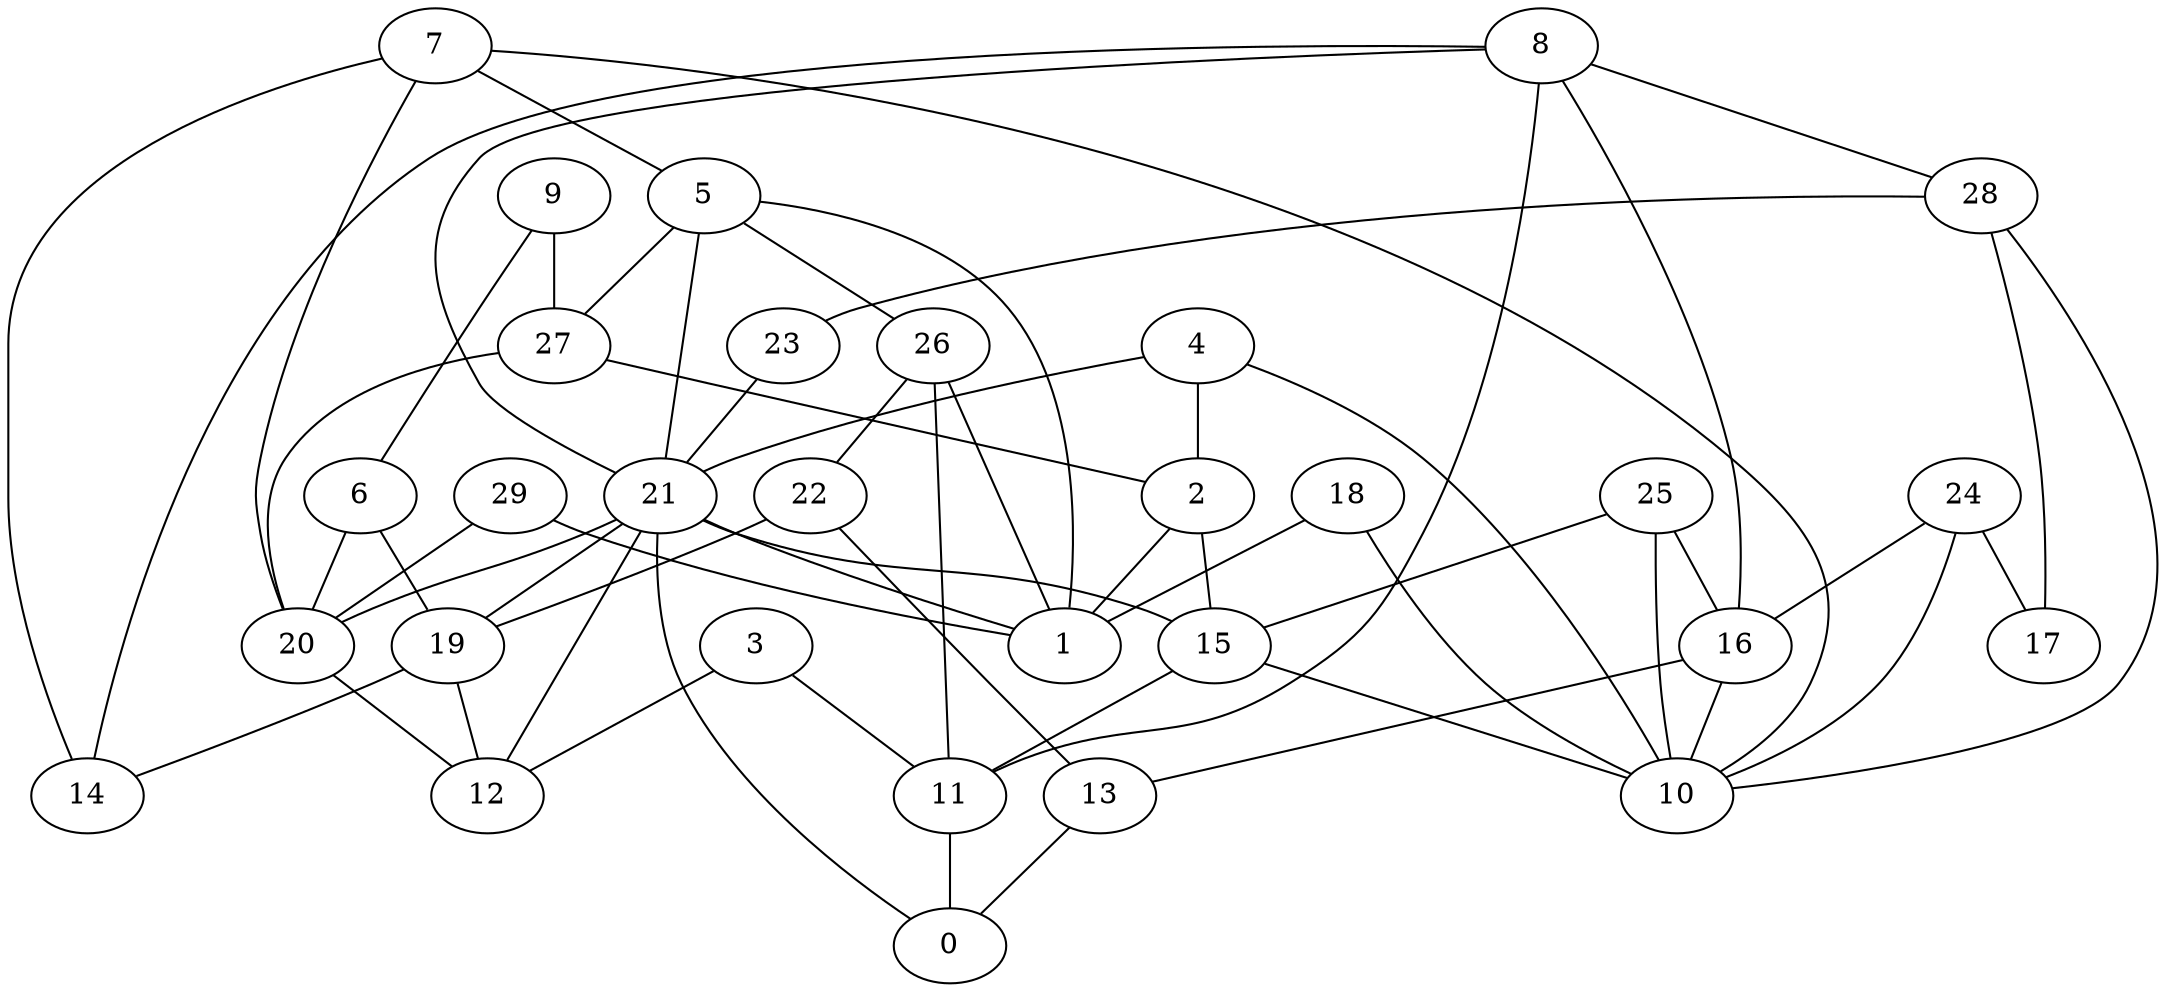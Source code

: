 digraph GG_graph {

subgraph G_graph {
edge [color = black]
"27" -> "20" [dir = none]
"27" -> "2" [dir = none]
"4" -> "2" [dir = none]
"4" -> "21" [dir = none]
"4" -> "10" [dir = none]
"19" -> "12" [dir = none]
"19" -> "14" [dir = none]
"18" -> "1" [dir = none]
"18" -> "10" [dir = none]
"11" -> "0" [dir = none]
"6" -> "20" [dir = none]
"6" -> "19" [dir = none]
"3" -> "11" [dir = none]
"3" -> "12" [dir = none]
"16" -> "10" [dir = none]
"16" -> "13" [dir = none]
"20" -> "12" [dir = none]
"15" -> "10" [dir = none]
"15" -> "11" [dir = none]
"29" -> "1" [dir = none]
"29" -> "20" [dir = none]
"7" -> "5" [dir = none]
"7" -> "10" [dir = none]
"7" -> "14" [dir = none]
"7" -> "20" [dir = none]
"28" -> "10" [dir = none]
"28" -> "23" [dir = none]
"28" -> "17" [dir = none]
"5" -> "27" [dir = none]
"5" -> "21" [dir = none]
"5" -> "1" [dir = none]
"5" -> "26" [dir = none]
"26" -> "22" [dir = none]
"26" -> "11" [dir = none]
"26" -> "1" [dir = none]
"22" -> "13" [dir = none]
"22" -> "19" [dir = none]
"9" -> "27" [dir = none]
"9" -> "6" [dir = none]
"8" -> "14" [dir = none]
"8" -> "16" [dir = none]
"8" -> "28" [dir = none]
"8" -> "11" [dir = none]
"8" -> "21" [dir = none]
"21" -> "19" [dir = none]
"21" -> "1" [dir = none]
"21" -> "15" [dir = none]
"21" -> "0" [dir = none]
"21" -> "12" [dir = none]
"21" -> "20" [dir = none]
"23" -> "21" [dir = none]
"24" -> "17" [dir = none]
"24" -> "10" [dir = none]
"24" -> "16" [dir = none]
"2" -> "15" [dir = none]
"2" -> "1" [dir = none]
"25" -> "10" [dir = none]
"25" -> "16" [dir = none]
"13" -> "0" [dir = none]
"25" -> "15" [dir = none]
}

}
